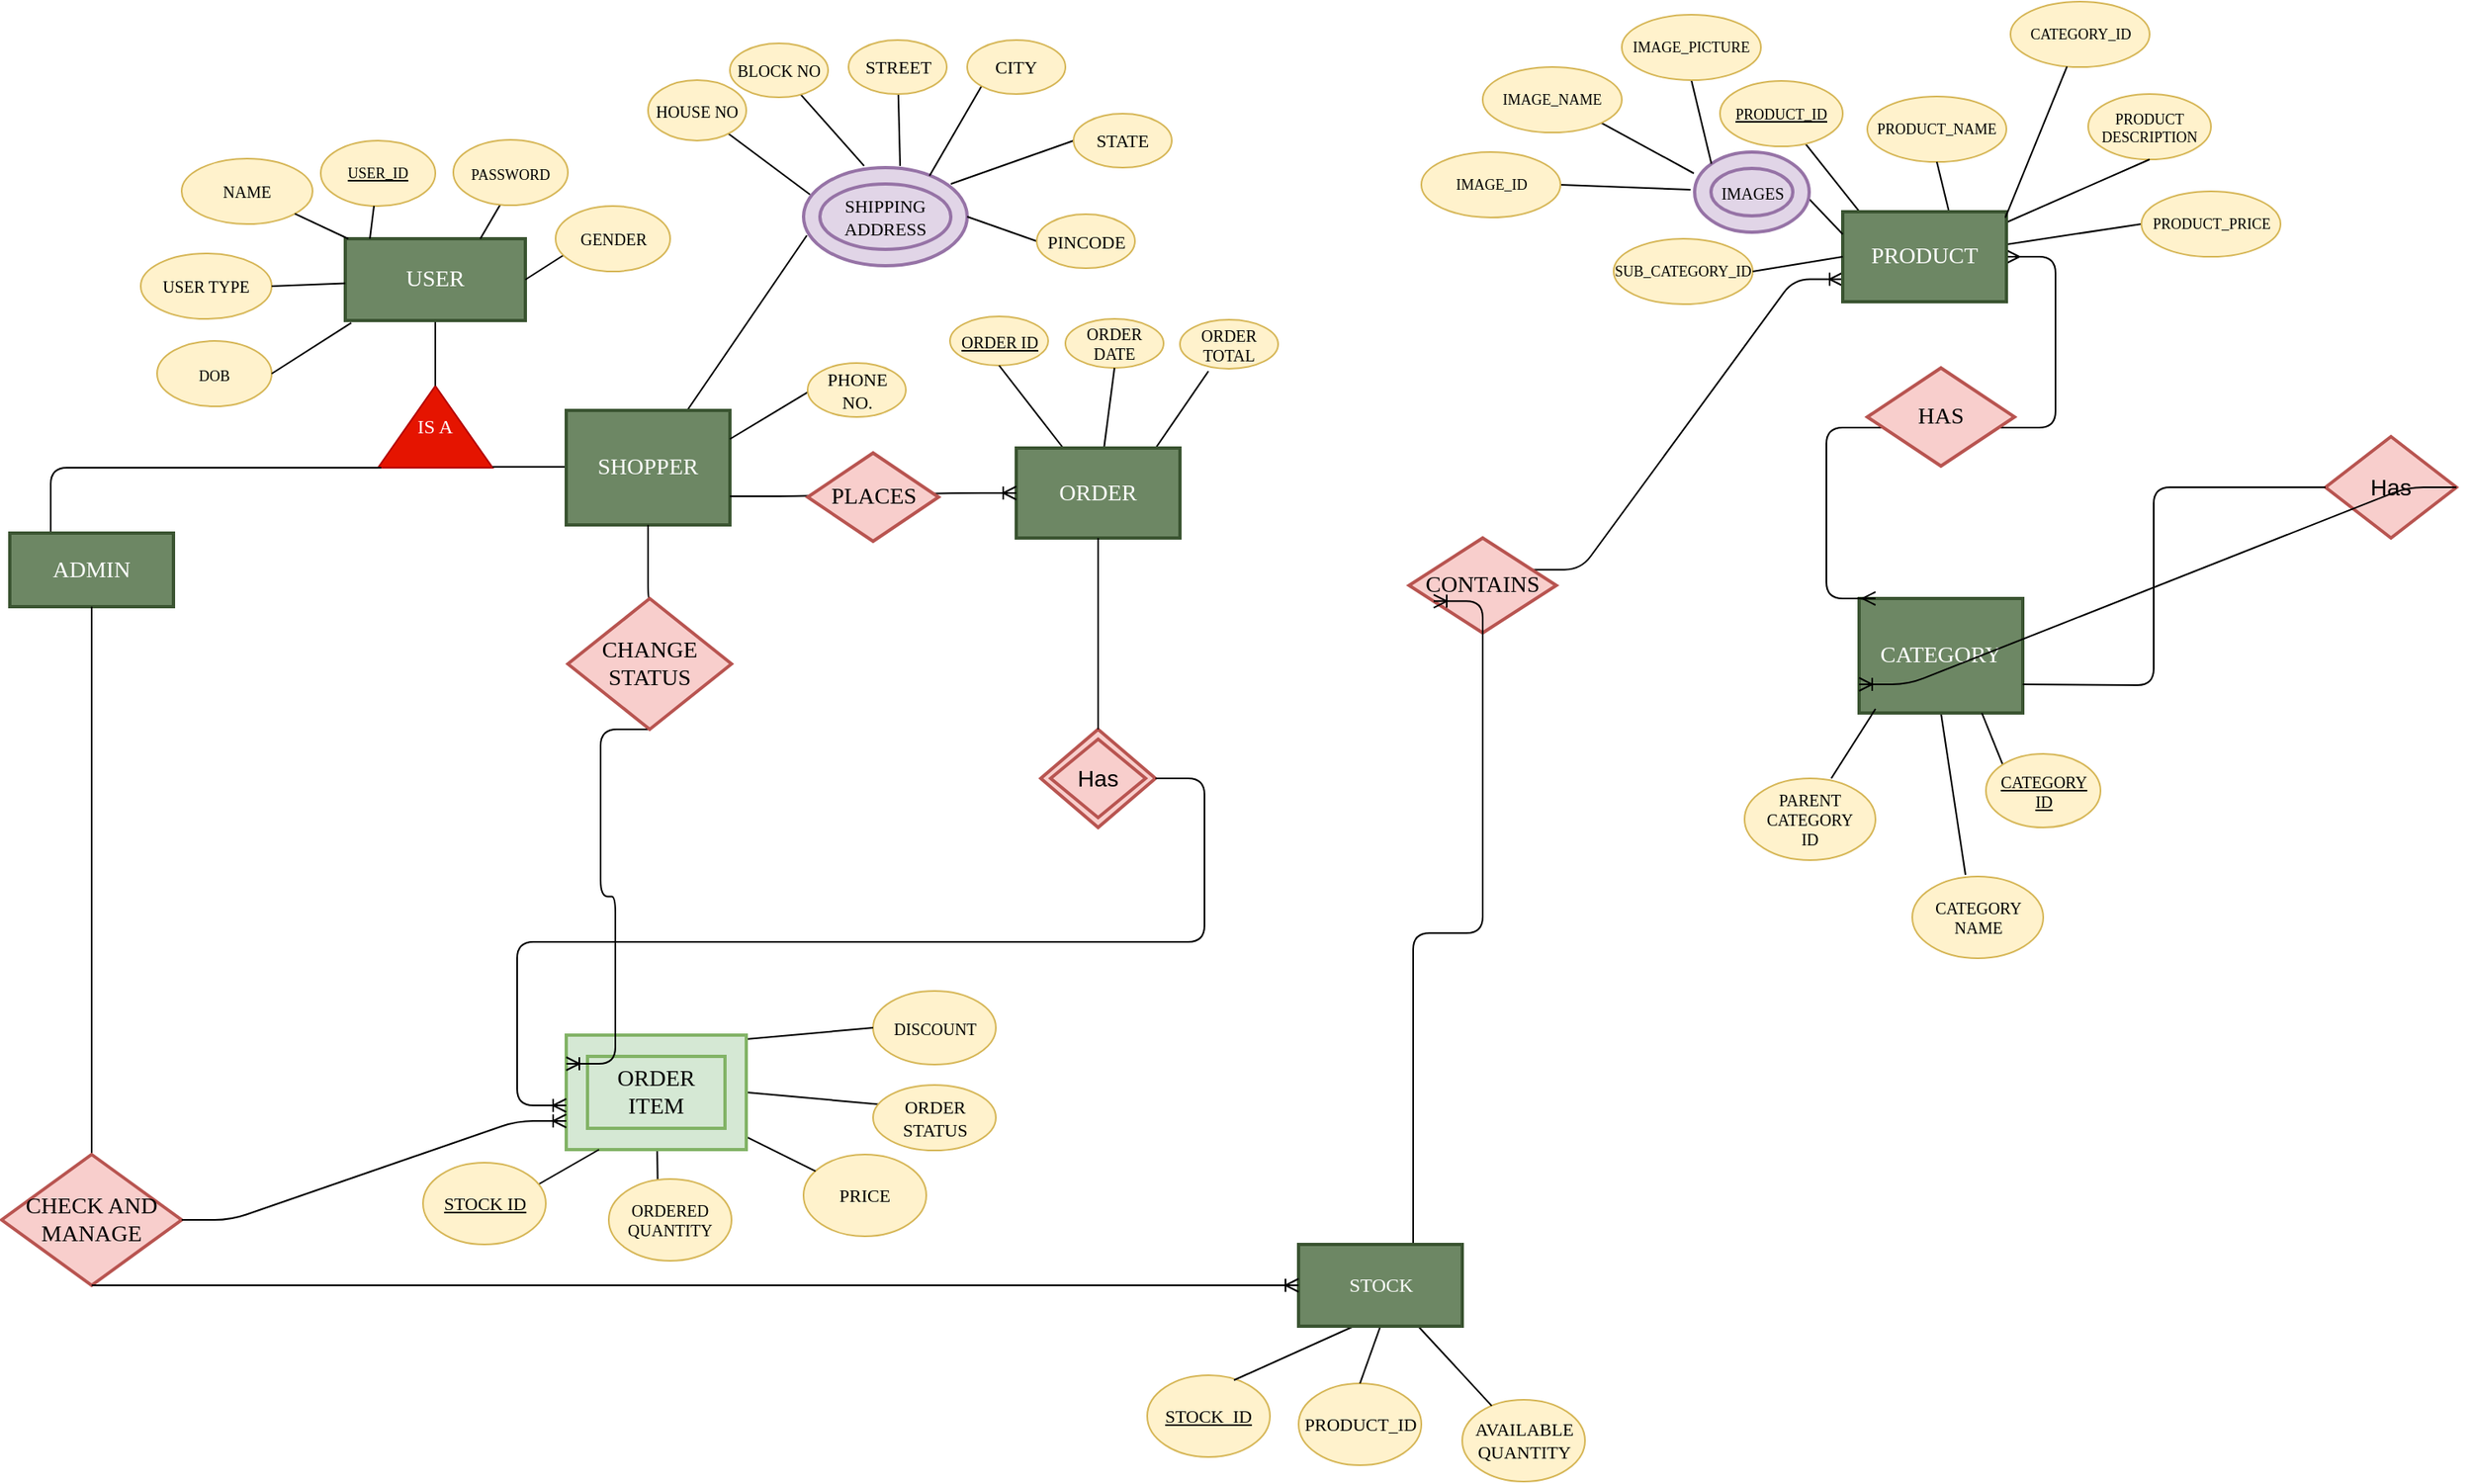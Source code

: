 <mxfile version="11.1.4" type="device"><diagram id="5FS2p9mMemSjXKlj38rd" name="Page-1"><mxGraphModel dx="1909" dy="1610" grid="1" gridSize="10" guides="1" tooltips="1" connect="1" arrows="1" fold="1" page="1" pageScale="1" pageWidth="850" pageHeight="1100" background="none" math="0" shadow="0"><root><mxCell id="0"/><mxCell id="1" parent="0"/><mxCell id="B84buUnX8Kc93xSPTVgv-32" value="" style="endArrow=none;html=1;entryX=0.5;entryY=1;entryDx=0;entryDy=0;" edge="1" parent="1" target="MUMK43jjmQQIiOx07tTH-18"><mxGeometry width="50" height="50" relative="1" as="geometry"><mxPoint x="1015" y="429" as="sourcePoint"/><mxPoint x="1015" y="322.5" as="targetPoint"/></mxGeometry></mxCell><mxCell id="gsHLQuhMeZwqLPP3JGIa-2" value="IS A" style="triangle;whiteSpace=wrap;html=1;direction=north;fontFamily=Times New Roman;fillColor=#e51400;strokeColor=#B20000;fontColor=#ffffff;" parent="1" vertex="1"><mxGeometry x="45" y="130" width="70" height="50" as="geometry"/></mxCell><mxCell id="gsHLQuhMeZwqLPP3JGIa-4" value="" style="endArrow=none;html=1;exitX=1;exitY=0.5;exitDx=0;exitDy=0;entryX=0.5;entryY=1;entryDx=0;entryDy=0;" parent="1" source="gsHLQuhMeZwqLPP3JGIa-2" edge="1"><mxGeometry width="50" height="50" relative="1" as="geometry"><mxPoint x="70" y="170" as="sourcePoint"/><mxPoint x="80" y="90" as="targetPoint"/></mxGeometry></mxCell><mxCell id="gsHLQuhMeZwqLPP3JGIa-5" value="" style="endArrow=none;html=1;" parent="1" edge="1"><mxGeometry width="50" height="50" relative="1" as="geometry"><mxPoint x="115" y="179.5" as="sourcePoint"/><mxPoint x="165" y="179.5" as="targetPoint"/></mxGeometry></mxCell><mxCell id="gsHLQuhMeZwqLPP3JGIa-6" value="" style="endArrow=none;html=1;entryX=0.25;entryY=0;entryDx=0;entryDy=0;" parent="1" edge="1" target="gsHLQuhMeZwqLPP3JGIa-12"><mxGeometry width="50" height="50" relative="1" as="geometry"><mxPoint x="47" y="180" as="sourcePoint"/><mxPoint x="-150" y="180" as="targetPoint"/><Array as="points"><mxPoint x="-155" y="180"/></Array></mxGeometry></mxCell><mxCell id="gsHLQuhMeZwqLPP3JGIa-11" value="USER" style="strokeWidth=2;whiteSpace=wrap;html=1;align=center;fontSize=14;fontFamily=Times New Roman;fillColor=#6d8764;strokeColor=#3A5431;fontColor=#ffffff;" parent="1" vertex="1"><mxGeometry x="25" y="40" width="110" height="50" as="geometry"/></mxCell><mxCell id="gsHLQuhMeZwqLPP3JGIa-12" value="ADMIN" style="strokeWidth=2;whiteSpace=wrap;html=1;align=center;fontSize=14;fontFamily=Times New Roman;fillColor=#6d8764;strokeColor=#3A5431;fontColor=#ffffff;" parent="1" vertex="1"><mxGeometry x="-180" y="220" width="100" height="45" as="geometry"/></mxCell><mxCell id="gsHLQuhMeZwqLPP3JGIa-14" value="USER_ID" style="ellipse;whiteSpace=wrap;html=1;fontSize=9;fontFamily=Times New Roman;fontStyle=4;fillColor=#fff2cc;strokeColor=#d6b656;" parent="1" vertex="1"><mxGeometry x="10" y="-20" width="70" height="40" as="geometry"/></mxCell><mxCell id="gsHLQuhMeZwqLPP3JGIa-17" value="" style="endArrow=none;html=1;exitX=0.75;exitY=0;exitDx=0;exitDy=0;" parent="1" source="gsHLQuhMeZwqLPP3JGIa-11" edge="1"><mxGeometry width="50" height="50" relative="1" as="geometry"><mxPoint x="95" y="45" as="sourcePoint"/><mxPoint x="125" y="10" as="targetPoint"/></mxGeometry></mxCell><mxCell id="gsHLQuhMeZwqLPP3JGIa-16" value="&lt;font style=&quot;font-size: 9px&quot; face=&quot;Times New Roman&quot;&gt;PASSWORD&lt;/font&gt;" style="ellipse;whiteSpace=wrap;html=1;fillColor=#fff2cc;strokeColor=#d6b656;" parent="1" vertex="1"><mxGeometry x="91" y="-20.5" width="70" height="40" as="geometry"/></mxCell><mxCell id="gsHLQuhMeZwqLPP3JGIa-18" value="" style="endArrow=none;html=1;" parent="1" target="gsHLQuhMeZwqLPP3JGIa-14" edge="1"><mxGeometry width="50" height="50" relative="1" as="geometry"><mxPoint x="40" y="40" as="sourcePoint"/><mxPoint x="90" y="-10" as="targetPoint"/></mxGeometry></mxCell><mxCell id="gsHLQuhMeZwqLPP3JGIa-21" value="PRODUCT_NAME" style="ellipse;whiteSpace=wrap;html=1;fontFamily=Times New Roman;fontSize=9;fillColor=#fff2cc;strokeColor=#d6b656;" parent="1" vertex="1"><mxGeometry x="955" y="-47" width="85" height="40" as="geometry"/></mxCell><mxCell id="gsHLQuhMeZwqLPP3JGIa-23" value="PRODUCT&lt;br&gt;DESCRIPTION" style="ellipse;whiteSpace=wrap;html=1;fontFamily=Times New Roman;fontSize=9;fillColor=#fff2cc;strokeColor=#d6b656;" parent="1" vertex="1"><mxGeometry x="1090" y="-48.5" width="75" height="40" as="geometry"/></mxCell><mxCell id="gsHLQuhMeZwqLPP3JGIa-24" value="" style="endArrow=none;html=1;fontFamily=Times New Roman;fontSize=9;entryX=0;entryY=0.5;entryDx=0;entryDy=0;" parent="1" source="gsHLQuhMeZwqLPP3JGIa-19" edge="1" target="gsHLQuhMeZwqLPP3JGIa-22"><mxGeometry width="50" height="50" relative="1" as="geometry"><mxPoint x="730" y="57.5" as="sourcePoint"/><mxPoint x="780" y="7.5" as="targetPoint"/></mxGeometry></mxCell><mxCell id="gsHLQuhMeZwqLPP3JGIa-25" value="" style="endArrow=none;html=1;fontFamily=Times New Roman;fontSize=9;entryX=0.5;entryY=1;entryDx=0;entryDy=0;exitX=1;exitY=0.118;exitDx=0;exitDy=0;exitPerimeter=0;" parent="1" target="gsHLQuhMeZwqLPP3JGIa-23" edge="1" source="gsHLQuhMeZwqLPP3JGIa-19"><mxGeometry width="50" height="50" relative="1" as="geometry"><mxPoint x="708" y="30" as="sourcePoint"/><mxPoint x="720" y="7" as="targetPoint"/></mxGeometry></mxCell><mxCell id="gsHLQuhMeZwqLPP3JGIa-26" value="" style="endArrow=none;html=1;fontFamily=Times New Roman;fontSize=9;exitX=0.5;exitY=1;exitDx=0;exitDy=0;" parent="1" edge="1" source="gsHLQuhMeZwqLPP3JGIa-21"><mxGeometry width="50" height="50" relative="1" as="geometry"><mxPoint x="973.5" y="-10" as="sourcePoint"/><mxPoint x="1006.5" y="30" as="targetPoint"/></mxGeometry></mxCell><mxCell id="gsHLQuhMeZwqLPP3JGIa-27" value="" style="endArrow=none;html=1;fontFamily=Times New Roman;fontSize=9;entryX=0.11;entryY=0.017;entryDx=0;entryDy=0;entryPerimeter=0;" parent="1" target="gsHLQuhMeZwqLPP3JGIa-19" edge="1" source="gsHLQuhMeZwqLPP3JGIa-20"><mxGeometry width="50" height="50" relative="1" as="geometry"><mxPoint x="565" y="30" as="sourcePoint"/><mxPoint x="630" y="20" as="targetPoint"/></mxGeometry></mxCell><mxCell id="gsHLQuhMeZwqLPP3JGIa-22" value="PRODUCT_PRICE" style="ellipse;whiteSpace=wrap;html=1;fontFamily=Times New Roman;fontSize=9;fillColor=#fff2cc;strokeColor=#d6b656;" parent="1" vertex="1"><mxGeometry x="1122.5" y="11" width="85" height="40" as="geometry"/></mxCell><mxCell id="MUMK43jjmQQIiOx07tTH-2" value="" style="endArrow=none;html=1;fontFamily=Times New Roman;fontSize=11;exitX=0.04;exitY=0.275;exitDx=0;exitDy=0;exitPerimeter=0;" parent="1" edge="1" target="MUMK43jjmQQIiOx07tTH-13" source="MUMK43jjmQQIiOx07tTH-1"><mxGeometry width="50" height="50" relative="1" as="geometry"><mxPoint x="250" y="20" as="sourcePoint"/><mxPoint x="210" y="-30" as="targetPoint"/></mxGeometry></mxCell><mxCell id="MUMK43jjmQQIiOx07tTH-3" value="" style="endArrow=none;html=1;fontFamily=Times New Roman;fontSize=11;exitX=0.37;exitY=-0.017;exitDx=0;exitDy=0;exitPerimeter=0;" parent="1" source="MUMK43jjmQQIiOx07tTH-1" edge="1" target="MUMK43jjmQQIiOx07tTH-12"><mxGeometry width="50" height="50" relative="1" as="geometry"><mxPoint x="280" as="sourcePoint"/><mxPoint x="260" y="-60" as="targetPoint"/></mxGeometry></mxCell><mxCell id="MUMK43jjmQQIiOx07tTH-1" value="SHIPPING ADDRESS" style="ellipse;shape=doubleEllipse;margin=10;strokeWidth=2;fontSize=11;whiteSpace=wrap;html=1;align=center;fontFamily=Times New Roman;fillColor=#e1d5e7;strokeColor=#9673a6;" parent="1" vertex="1"><mxGeometry x="305" y="-3.5" width="100" height="60" as="geometry"/></mxCell><mxCell id="MUMK43jjmQQIiOx07tTH-4" value="" style="endArrow=none;html=1;fontFamily=Times New Roman;fontSize=11;exitX=0.59;exitY=-0.017;exitDx=0;exitDy=0;exitPerimeter=0;" parent="1" source="MUMK43jjmQQIiOx07tTH-1" edge="1" target="MUMK43jjmQQIiOx07tTH-11"><mxGeometry width="50" height="50" relative="1" as="geometry"><mxPoint x="280" as="sourcePoint"/><mxPoint x="303" y="-54.5" as="targetPoint"/></mxGeometry></mxCell><mxCell id="MUMK43jjmQQIiOx07tTH-5" value="" style="endArrow=none;html=1;fontFamily=Times New Roman;fontSize=11;exitX=0.77;exitY=0.083;exitDx=0;exitDy=0;exitPerimeter=0;entryX=0;entryY=1;entryDx=0;entryDy=0;" parent="1" source="MUMK43jjmQQIiOx07tTH-1" edge="1" target="MUMK43jjmQQIiOx07tTH-10"><mxGeometry width="50" height="50" relative="1" as="geometry"><mxPoint x="300" y="10" as="sourcePoint"/><mxPoint x="340" y="-30" as="targetPoint"/></mxGeometry></mxCell><mxCell id="MUMK43jjmQQIiOx07tTH-6" value="" style="endArrow=none;html=1;fontFamily=Times New Roman;fontSize=11;exitX=0.9;exitY=0.167;exitDx=0;exitDy=0;exitPerimeter=0;entryX=0;entryY=0.5;entryDx=0;entryDy=0;" parent="1" source="MUMK43jjmQQIiOx07tTH-1" edge="1" target="MUMK43jjmQQIiOx07tTH-9"><mxGeometry width="50" height="50" relative="1" as="geometry"><mxPoint x="319" y="20" as="sourcePoint"/><mxPoint x="380" y="-10" as="targetPoint"/></mxGeometry></mxCell><mxCell id="MUMK43jjmQQIiOx07tTH-7" value="" style="endArrow=none;html=1;fontFamily=Times New Roman;fontSize=11;exitX=1;exitY=0.5;exitDx=0;exitDy=0;entryX=0;entryY=0.5;entryDx=0;entryDy=0;" parent="1" source="MUMK43jjmQQIiOx07tTH-1" edge="1" target="MUMK43jjmQQIiOx07tTH-8"><mxGeometry width="50" height="50" relative="1" as="geometry"><mxPoint x="370" y="64.98" as="sourcePoint"/><mxPoint x="370" y="40" as="targetPoint"/></mxGeometry></mxCell><mxCell id="MUMK43jjmQQIiOx07tTH-8" value="PINCODE" style="ellipse;whiteSpace=wrap;html=1;fontFamily=Times New Roman;fontSize=11;fillColor=#fff2cc;strokeColor=#d6b656;" parent="1" vertex="1"><mxGeometry x="447.5" y="25" width="60" height="33" as="geometry"/></mxCell><mxCell id="MUMK43jjmQQIiOx07tTH-9" value="STATE" style="ellipse;whiteSpace=wrap;html=1;fontFamily=Times New Roman;fontSize=11;fillColor=#fff2cc;strokeColor=#d6b656;" parent="1" vertex="1"><mxGeometry x="470" y="-36.5" width="60" height="33" as="geometry"/></mxCell><mxCell id="MUMK43jjmQQIiOx07tTH-10" value="CITY" style="ellipse;whiteSpace=wrap;html=1;fontFamily=Times New Roman;fontSize=11;fillColor=#fff2cc;strokeColor=#d6b656;" parent="1" vertex="1"><mxGeometry x="405" y="-81.5" width="60" height="33" as="geometry"/></mxCell><mxCell id="MUMK43jjmQQIiOx07tTH-11" value="STREET" style="ellipse;whiteSpace=wrap;html=1;fontFamily=Times New Roman;fontSize=11;fillColor=#fff2cc;strokeColor=#d6b656;" parent="1" vertex="1"><mxGeometry x="332.5" y="-81.5" width="60" height="33" as="geometry"/></mxCell><mxCell id="MUMK43jjmQQIiOx07tTH-12" value="BLOCK NO" style="ellipse;whiteSpace=wrap;html=1;fontFamily=Times New Roman;fontSize=10;fillColor=#fff2cc;strokeColor=#d6b656;" parent="1" vertex="1"><mxGeometry x="260" y="-79.5" width="60" height="33" as="geometry"/></mxCell><mxCell id="MUMK43jjmQQIiOx07tTH-13" value="HOUSE NO" style="ellipse;whiteSpace=wrap;html=1;fontFamily=Times New Roman;fontSize=10;fillColor=#fff2cc;strokeColor=#d6b656;" parent="1" vertex="1"><mxGeometry x="210" y="-57" width="60" height="37" as="geometry"/></mxCell><mxCell id="MUMK43jjmQQIiOx07tTH-14" value="" style="endArrow=none;html=1;fontFamily=Times New Roman;fontSize=10;entryX=0.02;entryY=0.692;entryDx=0;entryDy=0;entryPerimeter=0;" parent="1" source="gsHLQuhMeZwqLPP3JGIa-13" edge="1" target="MUMK43jjmQQIiOx07tTH-1"><mxGeometry width="50" height="50" relative="1" as="geometry"><mxPoint x="190" y="140" as="sourcePoint"/><mxPoint x="240" y="65" as="targetPoint"/></mxGeometry></mxCell><mxCell id="MUMK43jjmQQIiOx07tTH-15" value="NAME" style="ellipse;whiteSpace=wrap;html=1;fontFamily=Times New Roman;fontSize=10;fillColor=#fff2cc;strokeColor=#d6b656;" parent="1" vertex="1"><mxGeometry x="-75" y="-9" width="80" height="40" as="geometry"/></mxCell><mxCell id="MUMK43jjmQQIiOx07tTH-17" value="" style="endArrow=none;html=1;fontFamily=Times New Roman;fontSize=10;" parent="1" target="MUMK43jjmQQIiOx07tTH-15" edge="1" source="gsHLQuhMeZwqLPP3JGIa-11"><mxGeometry width="50" height="50" relative="1" as="geometry"><mxPoint x="20" y="60" as="sourcePoint"/><mxPoint x="170" y="110" as="targetPoint"/></mxGeometry></mxCell><mxCell id="gsHLQuhMeZwqLPP3JGIa-13" value="SHOPPER" style="strokeWidth=2;whiteSpace=wrap;html=1;align=center;fontSize=14;fontFamily=Times New Roman;fillColor=#6d8764;strokeColor=#3A5431;fontColor=#ffffff;" parent="1" vertex="1"><mxGeometry x="160" y="145" width="100" height="70" as="geometry"/></mxCell><mxCell id="MUMK43jjmQQIiOx07tTH-18" value="CATEGORY" style="strokeWidth=2;whiteSpace=wrap;html=1;align=center;fontSize=14;fontFamily=Times New Roman;fillColor=#6d8764;strokeColor=#3A5431;fontColor=#ffffff;" parent="1" vertex="1"><mxGeometry x="950" y="260" width="100" height="70" as="geometry"/></mxCell><mxCell id="MUMK43jjmQQIiOx07tTH-19" value="PARENT CATEGORY&lt;br&gt;ID" style="ellipse;whiteSpace=wrap;html=1;fontFamily=Times New Roman;fontSize=10;fillColor=#fff2cc;strokeColor=#d6b656;" parent="1" vertex="1"><mxGeometry x="880" y="370" width="80" height="50" as="geometry"/></mxCell><mxCell id="MUMK43jjmQQIiOx07tTH-23" value="" style="endArrow=none;html=1;fontFamily=Times New Roman;fontSize=10;entryX=0.75;entryY=1;entryDx=0;entryDy=0;exitX=0;exitY=0;exitDx=0;exitDy=0;" parent="1" source="MUMK43jjmQQIiOx07tTH-22" target="MUMK43jjmQQIiOx07tTH-18" edge="1"><mxGeometry width="50" height="50" relative="1" as="geometry"><mxPoint x="547.5" y="320" as="sourcePoint"/><mxPoint x="597.5" y="270" as="targetPoint"/></mxGeometry></mxCell><mxCell id="MUMK43jjmQQIiOx07tTH-24" value="" style="endArrow=none;html=1;fontFamily=Times New Roman;fontSize=10;" parent="1" edge="1"><mxGeometry width="50" height="50" relative="1" as="geometry"><mxPoint x="933" y="370" as="sourcePoint"/><mxPoint x="960" y="327.5" as="targetPoint"/></mxGeometry></mxCell><mxCell id="MUMK43jjmQQIiOx07tTH-33" value="DISCOUNT" style="ellipse;whiteSpace=wrap;html=1;fontFamily=Times New Roman;fontSize=10;fillColor=#fff2cc;strokeColor=#d6b656;" parent="1" vertex="1"><mxGeometry x="347.5" y="500" width="75" height="45" as="geometry"/></mxCell><mxCell id="MUMK43jjmQQIiOx07tTH-35" value="PRICE" style="ellipse;whiteSpace=wrap;html=1;fontFamily=Times New Roman;fontSize=11;fillColor=#fff2cc;strokeColor=#d6b656;" parent="1" vertex="1"><mxGeometry x="305" y="600" width="75" height="50" as="geometry"/></mxCell><mxCell id="MUMK43jjmQQIiOx07tTH-36" value="" style="endArrow=none;html=1;fontFamily=Times New Roman;fontSize=11;entryX=1;entryY=0.5;entryDx=0;entryDy=0;exitX=0.073;exitY=0.3;exitDx=0;exitDy=0;exitPerimeter=0;" parent="1" target="MUMK43jjmQQIiOx07tTH-29" edge="1" source="T2the-aA_oYm8zHLaOzt-7"><mxGeometry width="50" height="50" relative="1" as="geometry"><mxPoint x="130" y="575" as="sourcePoint"/><mxPoint x="155" y="524.5" as="targetPoint"/></mxGeometry></mxCell><mxCell id="MUMK43jjmQQIiOx07tTH-37" value="" style="endArrow=none;html=1;fontFamily=Times New Roman;fontSize=11;" parent="1" target="MUMK43jjmQQIiOx07tTH-29" edge="1" source="MUMK43jjmQQIiOx07tTH-35"><mxGeometry width="50" height="50" relative="1" as="geometry"><mxPoint x="197.5" y="599.5" as="sourcePoint"/><mxPoint x="222.5" y="549" as="targetPoint"/></mxGeometry></mxCell><mxCell id="MUMK43jjmQQIiOx07tTH-38" value="" style="endArrow=none;html=1;fontFamily=Times New Roman;fontSize=11;" parent="1" target="MUMK43jjmQQIiOx07tTH-29" edge="1"><mxGeometry width="50" height="50" relative="1" as="geometry"><mxPoint x="216" y="625" as="sourcePoint"/><mxPoint x="153" y="496" as="targetPoint"/></mxGeometry></mxCell><mxCell id="T2the-aA_oYm8zHLaOzt-1" value="ORDER ID" style="ellipse;whiteSpace=wrap;html=1;fontSize=10;fontFamily=Times New Roman;fontStyle=4;fillColor=#fff2cc;strokeColor=#d6b656;" parent="1" vertex="1"><mxGeometry x="394.5" y="87.5" width="60" height="30" as="geometry"/></mxCell><mxCell id="T2the-aA_oYm8zHLaOzt-2" value="ORDER DATE" style="ellipse;whiteSpace=wrap;html=1;fontFamily=Times New Roman;fontSize=10;fillColor=#fff2cc;strokeColor=#d6b656;" parent="1" vertex="1"><mxGeometry x="465" y="89" width="60" height="30" as="geometry"/></mxCell><mxCell id="T2the-aA_oYm8zHLaOzt-3" value="ORDER TOTAL" style="ellipse;whiteSpace=wrap;html=1;fontFamily=Times New Roman;fontSize=10;fillColor=#fff2cc;strokeColor=#d6b656;" parent="1" vertex="1"><mxGeometry x="535" y="89.5" width="60" height="30" as="geometry"/></mxCell><mxCell id="T2the-aA_oYm8zHLaOzt-4" value="" style="endArrow=none;html=1;exitX=0.5;exitY=1;exitDx=0;exitDy=0;" parent="1" source="T2the-aA_oYm8zHLaOzt-2" target="MUMK43jjmQQIiOx07tTH-28" edge="1"><mxGeometry width="50" height="50" relative="1" as="geometry"><mxPoint x="560" y="150" as="sourcePoint"/><mxPoint x="160" y="340" as="targetPoint"/></mxGeometry></mxCell><mxCell id="T2the-aA_oYm8zHLaOzt-5" value="" style="endArrow=none;html=1;exitX=0.5;exitY=1;exitDx=0;exitDy=0;" parent="1" source="T2the-aA_oYm8zHLaOzt-1" edge="1" target="MUMK43jjmQQIiOx07tTH-28"><mxGeometry width="50" height="50" relative="1" as="geometry"><mxPoint x="117.5" y="327.51" as="sourcePoint"/><mxPoint x="500" y="160" as="targetPoint"/><Array as="points"/></mxGeometry></mxCell><mxCell id="T2the-aA_oYm8zHLaOzt-6" value="" style="endArrow=none;html=1;exitX=0.29;exitY=1.05;exitDx=0;exitDy=0;entryX=0.843;entryY=0.023;entryDx=0;entryDy=0;exitPerimeter=0;entryPerimeter=0;" parent="1" source="T2the-aA_oYm8zHLaOzt-3" edge="1" target="MUMK43jjmQQIiOx07tTH-28"><mxGeometry width="50" height="50" relative="1" as="geometry"><mxPoint x="143.713" y="292.393" as="sourcePoint"/><mxPoint x="170" y="340" as="targetPoint"/></mxGeometry></mxCell><mxCell id="MUMK43jjmQQIiOx07tTH-28" value="ORDER" style="strokeWidth=2;whiteSpace=wrap;html=1;align=center;fontSize=14;fontFamily=Times New Roman;fillColor=#6d8764;strokeColor=#3A5431;fontColor=#ffffff;" parent="1" vertex="1"><mxGeometry x="435" y="168" width="100" height="55" as="geometry"/></mxCell><mxCell id="T2the-aA_oYm8zHLaOzt-7" value="ORDER STATUS" style="ellipse;whiteSpace=wrap;html=1;fontFamily=Times New Roman;fontSize=11;fillColor=#fff2cc;strokeColor=#d6b656;" parent="1" vertex="1"><mxGeometry x="347.5" y="557.5" width="75" height="40" as="geometry"/></mxCell><mxCell id="T2the-aA_oYm8zHLaOzt-8" value="" style="endArrow=none;html=1;fontFamily=Times New Roman;fontSize=10;exitX=0;exitY=0.5;exitDx=0;exitDy=0;" parent="1" source="MUMK43jjmQQIiOx07tTH-33" edge="1"><mxGeometry width="50" height="50" relative="1" as="geometry"><mxPoint x="247.5" y="570" as="sourcePoint"/><mxPoint x="264" y="530" as="targetPoint"/></mxGeometry></mxCell><mxCell id="MUMK43jjmQQIiOx07tTH-29" value="ORDER ITEM" style="shape=ext;strokeWidth=2;margin=10;double=1;whiteSpace=wrap;html=1;align=center;fontSize=14;fontFamily=Times New Roman;fillColor=#d5e8d4;strokeColor=#82b366;" parent="1" vertex="1"><mxGeometry x="160" y="527" width="110" height="70" as="geometry"/></mxCell><mxCell id="T2the-aA_oYm8zHLaOzt-11" value="STOCK_ID" style="ellipse;whiteSpace=wrap;html=1;fontFamily=Times New Roman;fontSize=11;fontStyle=4;fillColor=#fff2cc;strokeColor=#d6b656;" parent="1" vertex="1"><mxGeometry x="515" y="735" width="75" height="50" as="geometry"/></mxCell><mxCell id="T2the-aA_oYm8zHLaOzt-12" value="PRODUCT_ID" style="ellipse;whiteSpace=wrap;html=1;fontFamily=Times New Roman;fontSize=11;fillColor=#fff2cc;strokeColor=#d6b656;" parent="1" vertex="1"><mxGeometry x="607.5" y="740" width="75" height="50" as="geometry"/></mxCell><mxCell id="T2the-aA_oYm8zHLaOzt-13" value="AVAILABLE QUANTITY" style="ellipse;whiteSpace=wrap;html=1;fontFamily=Times New Roman;fontSize=11;fillColor=#fff2cc;strokeColor=#d6b656;" parent="1" vertex="1"><mxGeometry x="707.5" y="750" width="75" height="50" as="geometry"/></mxCell><mxCell id="T2the-aA_oYm8zHLaOzt-14" value="" style="endArrow=none;html=1;fontFamily=Times New Roman;fontSize=12;exitX=0.707;exitY=0.06;exitDx=0;exitDy=0;exitPerimeter=0;entryX=0.36;entryY=0.98;entryDx=0;entryDy=0;entryPerimeter=0;" parent="1" source="T2the-aA_oYm8zHLaOzt-11" target="T2the-aA_oYm8zHLaOzt-10" edge="1"><mxGeometry width="50" height="50" relative="1" as="geometry"><mxPoint x="375" y="525" as="sourcePoint"/><mxPoint x="425" y="475" as="targetPoint"/></mxGeometry></mxCell><mxCell id="T2the-aA_oYm8zHLaOzt-15" value="" style="endArrow=none;html=1;fontFamily=Times New Roman;fontSize=12;exitX=0.5;exitY=0;exitDx=0;exitDy=0;entryX=0.5;entryY=1;entryDx=0;entryDy=0;" parent="1" source="T2the-aA_oYm8zHLaOzt-12" target="T2the-aA_oYm8zHLaOzt-10" edge="1"><mxGeometry width="50" height="50" relative="1" as="geometry"><mxPoint x="423.025" y="528" as="sourcePoint"/><mxPoint x="431" y="499" as="targetPoint"/></mxGeometry></mxCell><mxCell id="T2the-aA_oYm8zHLaOzt-16" value="" style="endArrow=none;html=1;fontFamily=Times New Roman;fontSize=12;" parent="1" source="T2the-aA_oYm8zHLaOzt-13" target="T2the-aA_oYm8zHLaOzt-10" edge="1"><mxGeometry width="50" height="50" relative="1" as="geometry"><mxPoint x="433.025" y="538" as="sourcePoint"/><mxPoint x="441" y="509" as="targetPoint"/></mxGeometry></mxCell><mxCell id="T2the-aA_oYm8zHLaOzt-20" value="Has" style="shape=rhombus;double=1;strokeWidth=2;fontSize=17;perimeter=rhombusPerimeter;whiteSpace=wrap;html=1;align=center;fontSize=14;fillColor=#f8cecc;strokeColor=#b85450;" parent="1" vertex="1"><mxGeometry x="450" y="340" width="70" height="60" as="geometry"/></mxCell><mxCell id="T2the-aA_oYm8zHLaOzt-22" value="" style="edgeStyle=entityRelationEdgeStyle;fontSize=12;html=1;endArrow=ERoneToMany;exitX=1;exitY=0.75;exitDx=0;exitDy=0;entryX=0;entryY=0.5;entryDx=0;entryDy=0;" parent="1" source="gsHLQuhMeZwqLPP3JGIa-13" target="MUMK43jjmQQIiOx07tTH-28" edge="1"><mxGeometry width="100" height="100" relative="1" as="geometry"><mxPoint x="270" y="200" as="sourcePoint"/><mxPoint x="430" y="198" as="targetPoint"/></mxGeometry></mxCell><mxCell id="T2the-aA_oYm8zHLaOzt-23" value="PLACES" style="shape=rhombus;strokeWidth=2;fontSize=12;perimeter=rhombusPerimeter;whiteSpace=wrap;html=1;align=center;fontSize=14;fontFamily=Times New Roman;fillColor=#f8cecc;strokeColor=#b85450;" parent="1" vertex="1"><mxGeometry x="307.5" y="171" width="80" height="54" as="geometry"/></mxCell><mxCell id="T2the-aA_oYm8zHLaOzt-24" value="" style="edgeStyle=entityRelationEdgeStyle;fontSize=12;html=1;endArrow=ERmany;startArrow=ERmany;exitX=1;exitY=0.5;exitDx=0;exitDy=0;" parent="1" source="gsHLQuhMeZwqLPP3JGIa-19" edge="1"><mxGeometry width="100" height="100" relative="1" as="geometry"><mxPoint x="630" y="145" as="sourcePoint"/><mxPoint x="960" y="260" as="targetPoint"/></mxGeometry></mxCell><mxCell id="T2the-aA_oYm8zHLaOzt-25" value="HAS" style="shape=rhombus;strokeWidth=2;fontSize=17;perimeter=rhombusPerimeter;whiteSpace=wrap;html=1;align=center;fontSize=14;fontFamily=Times New Roman;fillColor=#f8cecc;strokeColor=#b85450;" parent="1" vertex="1"><mxGeometry x="955" y="119" width="90" height="60" as="geometry"/></mxCell><mxCell id="T2the-aA_oYm8zHLaOzt-43" value="" style="edgeStyle=entityRelationEdgeStyle;fontSize=12;html=1;endArrow=ERoneToMany;exitX=0.5;exitY=1;exitDx=0;exitDy=0;entryX=0;entryY=0.25;entryDx=0;entryDy=0;" parent="1" target="MUMK43jjmQQIiOx07tTH-29" edge="1" source="T2the-aA_oYm8zHLaOzt-55"><mxGeometry width="100" height="100" relative="1" as="geometry"><mxPoint x="370" y="420" as="sourcePoint"/><mxPoint x="160" y="500" as="targetPoint"/></mxGeometry></mxCell><mxCell id="T2the-aA_oYm8zHLaOzt-51" value="" style="endArrow=none;html=1;fontFamily=Times New Roman;fontSize=12;exitX=0.5;exitY=1;exitDx=0;exitDy=0;entryX=0.5;entryY=0;entryDx=0;entryDy=0;" parent="1" source="gsHLQuhMeZwqLPP3JGIa-13" edge="1" target="T2the-aA_oYm8zHLaOzt-55"><mxGeometry width="50" height="50" relative="1" as="geometry"><mxPoint x="295" y="189" as="sourcePoint"/><mxPoint x="320" y="380" as="targetPoint"/><Array as="points"><mxPoint x="210" y="260"/></Array></mxGeometry></mxCell><mxCell id="T2the-aA_oYm8zHLaOzt-55" value="CHANGE STATUS" style="shape=rhombus;strokeWidth=2;fontSize=13;perimeter=rhombusPerimeter;whiteSpace=wrap;html=1;align=center;fontSize=14;fontFamily=Times New Roman;fillColor=#f8cecc;strokeColor=#b85450;" parent="1" vertex="1"><mxGeometry x="161" y="260" width="100" height="80" as="geometry"/></mxCell><mxCell id="T2the-aA_oYm8zHLaOzt-56" value="" style="endArrow=none;html=1;fontFamily=Times New Roman;fontSize=13;exitX=1;exitY=0.25;exitDx=0;exitDy=0;entryX=0.363;entryY=1.008;entryDx=0;entryDy=0;entryPerimeter=0;" parent="1" source="gsHLQuhMeZwqLPP3JGIa-13" edge="1"><mxGeometry width="50" height="50" relative="1" as="geometry"><mxPoint x="320" y="355" as="sourcePoint"/><mxPoint x="309.04" y="132.98" as="targetPoint"/></mxGeometry></mxCell><mxCell id="T2the-aA_oYm8zHLaOzt-57" value="" style="edgeStyle=entityRelationEdgeStyle;fontSize=12;html=1;endArrow=ERoneToMany;exitX=1;exitY=0.25;exitDx=0;exitDy=0;entryX=0;entryY=0.75;entryDx=0;entryDy=0;" parent="1" source="T2the-aA_oYm8zHLaOzt-60" target="gsHLQuhMeZwqLPP3JGIa-19" edge="1"><mxGeometry width="100" height="100" relative="1" as="geometry"><mxPoint y="770" as="sourcePoint"/><mxPoint x="630" y="60" as="targetPoint"/></mxGeometry></mxCell><mxCell id="MUMK43jjmQQIiOx07tTH-22" value="CATEGORY &lt;br&gt;ID" style="ellipse;whiteSpace=wrap;html=1;fontFamily=Times New Roman;fontSize=10;fontStyle=4;fillColor=#fff2cc;strokeColor=#d6b656;" parent="1" vertex="1"><mxGeometry x="1027.5" y="355" width="70" height="45" as="geometry"/></mxCell><mxCell id="T2the-aA_oYm8zHLaOzt-60" value="CONTAINS" style="shape=rhombus;strokeWidth=2;fontSize=13;perimeter=rhombusPerimeter;whiteSpace=wrap;html=1;align=center;fontSize=14;fontFamily=Times New Roman;fillColor=#f8cecc;strokeColor=#b85450;" parent="1" vertex="1"><mxGeometry x="675" y="223" width="90" height="58" as="geometry"/></mxCell><mxCell id="T2the-aA_oYm8zHLaOzt-61" value="" style="edgeStyle=entityRelationEdgeStyle;fontSize=12;html=1;endArrow=ERoneToMany;exitX=1;exitY=0.25;exitDx=0;exitDy=0;entryX=0;entryY=0.75;entryDx=0;entryDy=0;" parent="1" source="T2the-aA_oYm8zHLaOzt-10" target="T2the-aA_oYm8zHLaOzt-60" edge="1"><mxGeometry width="100" height="100" relative="1" as="geometry"><mxPoint x="510" y="468" as="sourcePoint"/><mxPoint x="630" y="74" as="targetPoint"/></mxGeometry></mxCell><mxCell id="T2the-aA_oYm8zHLaOzt-63" value="" style="endArrow=none;html=1;fontFamily=Times New Roman;fontSize=13;exitX=0.5;exitY=1;exitDx=0;exitDy=0;" parent="1" source="gsHLQuhMeZwqLPP3JGIa-12" edge="1" target="T2the-aA_oYm8zHLaOzt-62"><mxGeometry width="50" height="50" relative="1" as="geometry"><mxPoint x="110" y="225" as="sourcePoint"/><mxPoint x="360" y="220" as="targetPoint"/><Array as="points"/></mxGeometry></mxCell><mxCell id="T2the-aA_oYm8zHLaOzt-62" value="CHECK AND MANAGE" style="shape=rhombus;strokeWidth=2;fontSize=13;perimeter=rhombusPerimeter;whiteSpace=wrap;html=1;align=center;fontSize=14;fontFamily=Times New Roman;fillColor=#f8cecc;strokeColor=#b85450;" parent="1" vertex="1"><mxGeometry x="-185" y="600" width="110" height="80" as="geometry"/></mxCell><mxCell id="T2the-aA_oYm8zHLaOzt-10" value="STOCK" style="strokeWidth=2;whiteSpace=wrap;html=1;align=center;fontSize=12;fontFamily=Times New Roman;fillColor=#6d8764;strokeColor=#3A5431;fontColor=#ffffff;" parent="1" vertex="1"><mxGeometry x="607.5" y="655" width="100" height="50" as="geometry"/></mxCell><mxCell id="T2the-aA_oYm8zHLaOzt-67" value="" style="edgeStyle=entityRelationEdgeStyle;fontSize=12;html=1;endArrow=ERoneToMany;exitX=1;exitY=0.5;exitDx=0;exitDy=0;entryX=0;entryY=0.75;entryDx=0;entryDy=0;" parent="1" source="T2the-aA_oYm8zHLaOzt-62" target="MUMK43jjmQQIiOx07tTH-29" edge="1"><mxGeometry width="100" height="100" relative="1" as="geometry"><mxPoint x="450" y="217" as="sourcePoint"/><mxPoint x="170" y="550" as="targetPoint"/></mxGeometry></mxCell><mxCell id="gsHLQuhMeZwqLPP3JGIa-20" value="PRODUCT_ID" style="ellipse;whiteSpace=wrap;html=1;fontFamily=Times New Roman;fontSize=9;fontStyle=4;fillColor=#fff2cc;strokeColor=#d6b656;" parent="1" vertex="1"><mxGeometry x="865" y="-56.5" width="75" height="40" as="geometry"/></mxCell><mxCell id="gsHLQuhMeZwqLPP3JGIa-19" value="PRODUCT" style="strokeWidth=2;whiteSpace=wrap;html=1;align=center;fontSize=14;fontFamily=Times New Roman;fillColor=#6d8764;strokeColor=#3A5431;fontColor=#ffffff;" parent="1" vertex="1"><mxGeometry x="940" y="23.5" width="100" height="55" as="geometry"/></mxCell><mxCell id="B84buUnX8Kc93xSPTVgv-14" value="" style="endArrow=none;html=1;entryX=0.5;entryY=1;entryDx=0;entryDy=0;exitX=0.5;exitY=0;exitDx=0;exitDy=0;" edge="1" parent="1" source="T2the-aA_oYm8zHLaOzt-20" target="MUMK43jjmQQIiOx07tTH-28"><mxGeometry width="50" height="50" relative="1" as="geometry"><mxPoint x="485" y="330" as="sourcePoint"/><mxPoint x="493" y="235" as="targetPoint"/></mxGeometry></mxCell><mxCell id="B84buUnX8Kc93xSPTVgv-15" value="" style="endArrow=none;html=1;entryX=0.182;entryY=1;entryDx=0;entryDy=0;entryPerimeter=0;" edge="1" parent="1" target="MUMK43jjmQQIiOx07tTH-29"><mxGeometry width="50" height="50" relative="1" as="geometry"><mxPoint x="140" y="620" as="sourcePoint"/><mxPoint x="186" y="555" as="targetPoint"/></mxGeometry></mxCell><mxCell id="B84buUnX8Kc93xSPTVgv-22" value="" style="edgeStyle=entityRelationEdgeStyle;fontSize=12;html=1;endArrow=ERoneToMany;exitX=1;exitY=0.5;exitDx=0;exitDy=0;" edge="1" parent="1" source="T2the-aA_oYm8zHLaOzt-20"><mxGeometry width="100" height="100" relative="1" as="geometry"><mxPoint x="337.5" y="495" as="sourcePoint"/><mxPoint x="160" y="570" as="targetPoint"/></mxGeometry></mxCell><mxCell id="B84buUnX8Kc93xSPTVgv-23" value="" style="edgeStyle=entityRelationEdgeStyle;fontSize=12;html=1;endArrow=ERoneToMany;exitX=0.5;exitY=1;exitDx=0;exitDy=0;" edge="1" parent="1" source="T2the-aA_oYm8zHLaOzt-62" target="T2the-aA_oYm8zHLaOzt-10"><mxGeometry width="100" height="100" relative="1" as="geometry"><mxPoint x="170" y="840" as="sourcePoint"/><mxPoint x="590" y="620" as="targetPoint"/></mxGeometry></mxCell><mxCell id="MUMK43jjmQQIiOx07tTH-31" value="&lt;u&gt;STOCK ID&lt;/u&gt;" style="ellipse;html=1;fontFamily=Times New Roman;fontSize=11;fillColor=#fff2cc;strokeColor=#d6b656;" parent="1" vertex="1"><mxGeometry x="72.5" y="605" width="75" height="50" as="geometry"/></mxCell><mxCell id="MUMK43jjmQQIiOx07tTH-32" value="ORDERED&lt;br&gt;QUANTITY" style="ellipse;whiteSpace=wrap;html=1;fontFamily=Times New Roman;fontSize=10;fillColor=#fff2cc;strokeColor=#d6b656;" parent="1" vertex="1"><mxGeometry x="186" y="615" width="75" height="50" as="geometry"/></mxCell><mxCell id="B84buUnX8Kc93xSPTVgv-33" value="CATEGORY NAME" style="ellipse;whiteSpace=wrap;html=1;fillColor=#fff2cc;fontFamily=Times New Roman;fontSize=10;strokeColor=#d6b656;" vertex="1" parent="1"><mxGeometry x="982.5" y="430" width="80" height="50" as="geometry"/></mxCell><mxCell id="B84buUnX8Kc93xSPTVgv-37" value="USER TYPE" style="ellipse;whiteSpace=wrap;html=1;fontFamily=Times New Roman;fontSize=10;fillColor=#fff2cc;strokeColor=#d6b656;" vertex="1" parent="1"><mxGeometry x="-100" y="49" width="80" height="40" as="geometry"/></mxCell><mxCell id="B84buUnX8Kc93xSPTVgv-38" value="" style="endArrow=none;html=1;fontFamily=Times New Roman;fontSize=10;entryX=1;entryY=0.5;entryDx=0;entryDy=0;" edge="1" parent="1" source="gsHLQuhMeZwqLPP3JGIa-11" target="B84buUnX8Kc93xSPTVgv-37"><mxGeometry width="50" height="50" relative="1" as="geometry"><mxPoint x="20" y="60" as="sourcePoint"/><mxPoint x="4.149" y="34.696" as="targetPoint"/></mxGeometry></mxCell><mxCell id="B84buUnX8Kc93xSPTVgv-42" value="&lt;font style=&quot;font-size: 9px&quot; face=&quot;Times New Roman&quot;&gt;DOB&lt;/font&gt;" style="ellipse;whiteSpace=wrap;html=1;fillColor=#fff2cc;strokeColor=#d6b656;" vertex="1" parent="1"><mxGeometry x="-90" y="102.5" width="70" height="40" as="geometry"/></mxCell><mxCell id="B84buUnX8Kc93xSPTVgv-44" value="" style="endArrow=none;html=1;fontFamily=Times New Roman;fontSize=10;entryX=1;entryY=0.5;entryDx=0;entryDy=0;exitX=0.033;exitY=1.028;exitDx=0;exitDy=0;exitPerimeter=0;" edge="1" parent="1" source="gsHLQuhMeZwqLPP3JGIa-11" target="B84buUnX8Kc93xSPTVgv-42"><mxGeometry width="50" height="50" relative="1" as="geometry"><mxPoint x="35.0" y="77.2" as="sourcePoint"/><mxPoint x="-10.0" y="79.0" as="targetPoint"/></mxGeometry></mxCell><mxCell id="B84buUnX8Kc93xSPTVgv-45" value="" style="endArrow=none;html=1;exitX=1;exitY=0.5;exitDx=0;exitDy=0;" edge="1" parent="1" source="gsHLQuhMeZwqLPP3JGIa-11"><mxGeometry width="50" height="50" relative="1" as="geometry"><mxPoint x="140" y="60" as="sourcePoint"/><mxPoint x="160.0" y="49" as="targetPoint"/></mxGeometry></mxCell><mxCell id="B84buUnX8Kc93xSPTVgv-41" value="&lt;font face=&quot;Times New Roman&quot; size=&quot;1&quot;&gt;GENDER&lt;/font&gt;" style="ellipse;whiteSpace=wrap;html=1;fillColor=#fff2cc;strokeColor=#d6b656;" vertex="1" parent="1"><mxGeometry x="153.5" y="20" width="70" height="40" as="geometry"/></mxCell><mxCell id="B84buUnX8Kc93xSPTVgv-48" value="SUB_CATEGORY_ID" style="ellipse;whiteSpace=wrap;html=1;fontFamily=Times New Roman;fontSize=9;fillColor=#fff2cc;strokeColor=#d6b656;" vertex="1" parent="1"><mxGeometry x="800" y="40" width="85" height="40" as="geometry"/></mxCell><mxCell id="B84buUnX8Kc93xSPTVgv-49" value="CATEGORY_ID" style="ellipse;whiteSpace=wrap;html=1;fontFamily=Times New Roman;fontSize=9;fillColor=#fff2cc;strokeColor=#d6b656;" vertex="1" parent="1"><mxGeometry x="1042.5" y="-105" width="85" height="40" as="geometry"/></mxCell><mxCell id="B84buUnX8Kc93xSPTVgv-50" value="" style="endArrow=none;html=1;fontFamily=Times New Roman;fontSize=9;entryX=0;entryY=0.5;entryDx=0;entryDy=0;exitX=1;exitY=0.5;exitDx=0;exitDy=0;" edge="1" parent="1" source="B84buUnX8Kc93xSPTVgv-48" target="gsHLQuhMeZwqLPP3JGIa-19"><mxGeometry width="50" height="50" relative="1" as="geometry"><mxPoint x="927.146" y="-8.088" as="sourcePoint"/><mxPoint x="961" y="34.435" as="targetPoint"/></mxGeometry></mxCell><mxCell id="B84buUnX8Kc93xSPTVgv-51" value="" style="endArrow=none;html=1;fontFamily=Times New Roman;fontSize=9;entryX=0;entryY=0.25;entryDx=0;entryDy=0;exitX=1;exitY=0.5;exitDx=0;exitDy=0;" edge="1" parent="1" target="gsHLQuhMeZwqLPP3JGIa-19"><mxGeometry width="50" height="50" relative="1" as="geometry"><mxPoint x="915" y="11" as="sourcePoint"/><mxPoint x="971" y="44.435" as="targetPoint"/></mxGeometry></mxCell><mxCell id="B84buUnX8Kc93xSPTVgv-52" value="" style="endArrow=none;html=1;fontFamily=Times New Roman;fontSize=9;entryX=0.993;entryY=0.068;entryDx=0;entryDy=0;entryPerimeter=0;" edge="1" parent="1" source="B84buUnX8Kc93xSPTVgv-49" target="gsHLQuhMeZwqLPP3JGIa-19"><mxGeometry width="50" height="50" relative="1" as="geometry"><mxPoint x="1080" y="-60" as="sourcePoint"/><mxPoint x="981" y="54.435" as="targetPoint"/></mxGeometry></mxCell><mxCell id="B84buUnX8Kc93xSPTVgv-55" value="IMAGES" style="ellipse;shape=doubleEllipse;margin=10;strokeWidth=2;fontSize=10;whiteSpace=wrap;html=1;align=center;fontFamily=Times New Roman;fillColor=#e1d5e7;strokeColor=#9673a6;" vertex="1" parent="1"><mxGeometry x="849.5" y="-13" width="70" height="49" as="geometry"/></mxCell><mxCell id="B84buUnX8Kc93xSPTVgv-56" value="" style="endArrow=none;html=1;fontFamily=Times New Roman;fontSize=9;entryX=0;entryY=0;entryDx=0;entryDy=0;exitX=0.5;exitY=1;exitDx=0;exitDy=0;" edge="1" parent="1" source="B84buUnX8Kc93xSPTVgv-62" target="B84buUnX8Kc93xSPTVgv-55"><mxGeometry width="50" height="50" relative="1" as="geometry"><mxPoint x="840" y="-50" as="sourcePoint"/><mxPoint x="950" y="61" as="targetPoint"/></mxGeometry></mxCell><mxCell id="B84buUnX8Kc93xSPTVgv-57" value="" style="endArrow=none;html=1;fontFamily=Times New Roman;fontSize=9;exitX=1;exitY=1;exitDx=0;exitDy=0;" edge="1" parent="1" source="B84buUnX8Kc93xSPTVgv-61"><mxGeometry width="50" height="50" relative="1" as="geometry"><mxPoint x="810" y="-30" as="sourcePoint"/><mxPoint x="849" as="targetPoint"/></mxGeometry></mxCell><mxCell id="B84buUnX8Kc93xSPTVgv-58" value="" style="endArrow=none;html=1;fontFamily=Times New Roman;fontSize=9;exitX=1;exitY=0.5;exitDx=0;exitDy=0;" edge="1" parent="1" source="B84buUnX8Kc93xSPTVgv-60"><mxGeometry width="50" height="50" relative="1" as="geometry"><mxPoint x="800" as="sourcePoint"/><mxPoint x="847" y="10" as="targetPoint"/></mxGeometry></mxCell><mxCell id="B84buUnX8Kc93xSPTVgv-60" value="IMAGE_ID" style="ellipse;whiteSpace=wrap;html=1;fontFamily=Times New Roman;fontSize=9;fillColor=#fff2cc;strokeColor=#d6b656;" vertex="1" parent="1"><mxGeometry x="682.5" y="-13" width="85" height="40" as="geometry"/></mxCell><mxCell id="B84buUnX8Kc93xSPTVgv-61" value="IMAGE_NAME" style="ellipse;whiteSpace=wrap;html=1;fontFamily=Times New Roman;fontSize=9;fillColor=#fff2cc;strokeColor=#d6b656;" vertex="1" parent="1"><mxGeometry x="720" y="-65" width="85" height="40" as="geometry"/></mxCell><mxCell id="B84buUnX8Kc93xSPTVgv-62" value="IMAGE_PICTURE" style="ellipse;whiteSpace=wrap;html=1;fontFamily=Times New Roman;fontSize=9;fillColor=#fff2cc;strokeColor=#d6b656;" vertex="1" parent="1"><mxGeometry x="805" y="-97" width="85" height="40" as="geometry"/></mxCell><mxCell id="B84buUnX8Kc93xSPTVgv-69" value="PHONE NO." style="ellipse;whiteSpace=wrap;html=1;fontFamily=Times New Roman;fontSize=11;fillColor=#fff2cc;strokeColor=#d6b656;" vertex="1" parent="1"><mxGeometry x="307.5" y="116" width="60" height="33" as="geometry"/></mxCell><mxCell id="B84buUnX8Kc93xSPTVgv-70" value="Has" style="shape=rhombus;strokeWidth=2;fontSize=17;perimeter=rhombusPerimeter;whiteSpace=wrap;html=1;align=center;fontSize=14;fillColor=#f8cecc;strokeColor=#b85450;" vertex="1" parent="1"><mxGeometry x="1235" y="161" width="80" height="62" as="geometry"/></mxCell><mxCell id="B84buUnX8Kc93xSPTVgv-72" value="" style="edgeStyle=entityRelationEdgeStyle;fontSize=12;html=1;endArrow=ERoneToMany;entryX=0;entryY=0.75;entryDx=0;entryDy=0;exitX=1;exitY=0.5;exitDx=0;exitDy=0;" edge="1" parent="1" source="B84buUnX8Kc93xSPTVgv-70" target="MUMK43jjmQQIiOx07tTH-18"><mxGeometry width="100" height="100" relative="1" as="geometry"><mxPoint x="1050" y="292" as="sourcePoint"/><mxPoint x="1150" y="192" as="targetPoint"/></mxGeometry></mxCell><mxCell id="B84buUnX8Kc93xSPTVgv-75" value="" style="endArrow=none;html=1;fontFamily=Times New Roman;fontSize=10;entryX=0;entryY=0.5;entryDx=0;entryDy=0;exitX=1;exitY=0.75;exitDx=0;exitDy=0;" edge="1" parent="1" source="MUMK43jjmQQIiOx07tTH-18" target="B84buUnX8Kc93xSPTVgv-70"><mxGeometry width="50" height="50" relative="1" as="geometry"><mxPoint x="1060" y="310" as="sourcePoint"/><mxPoint x="1235" y="165" as="targetPoint"/><Array as="points"><mxPoint x="1130" y="313"/><mxPoint x="1130" y="192"/></Array></mxGeometry></mxCell></root></mxGraphModel></diagram></mxfile>